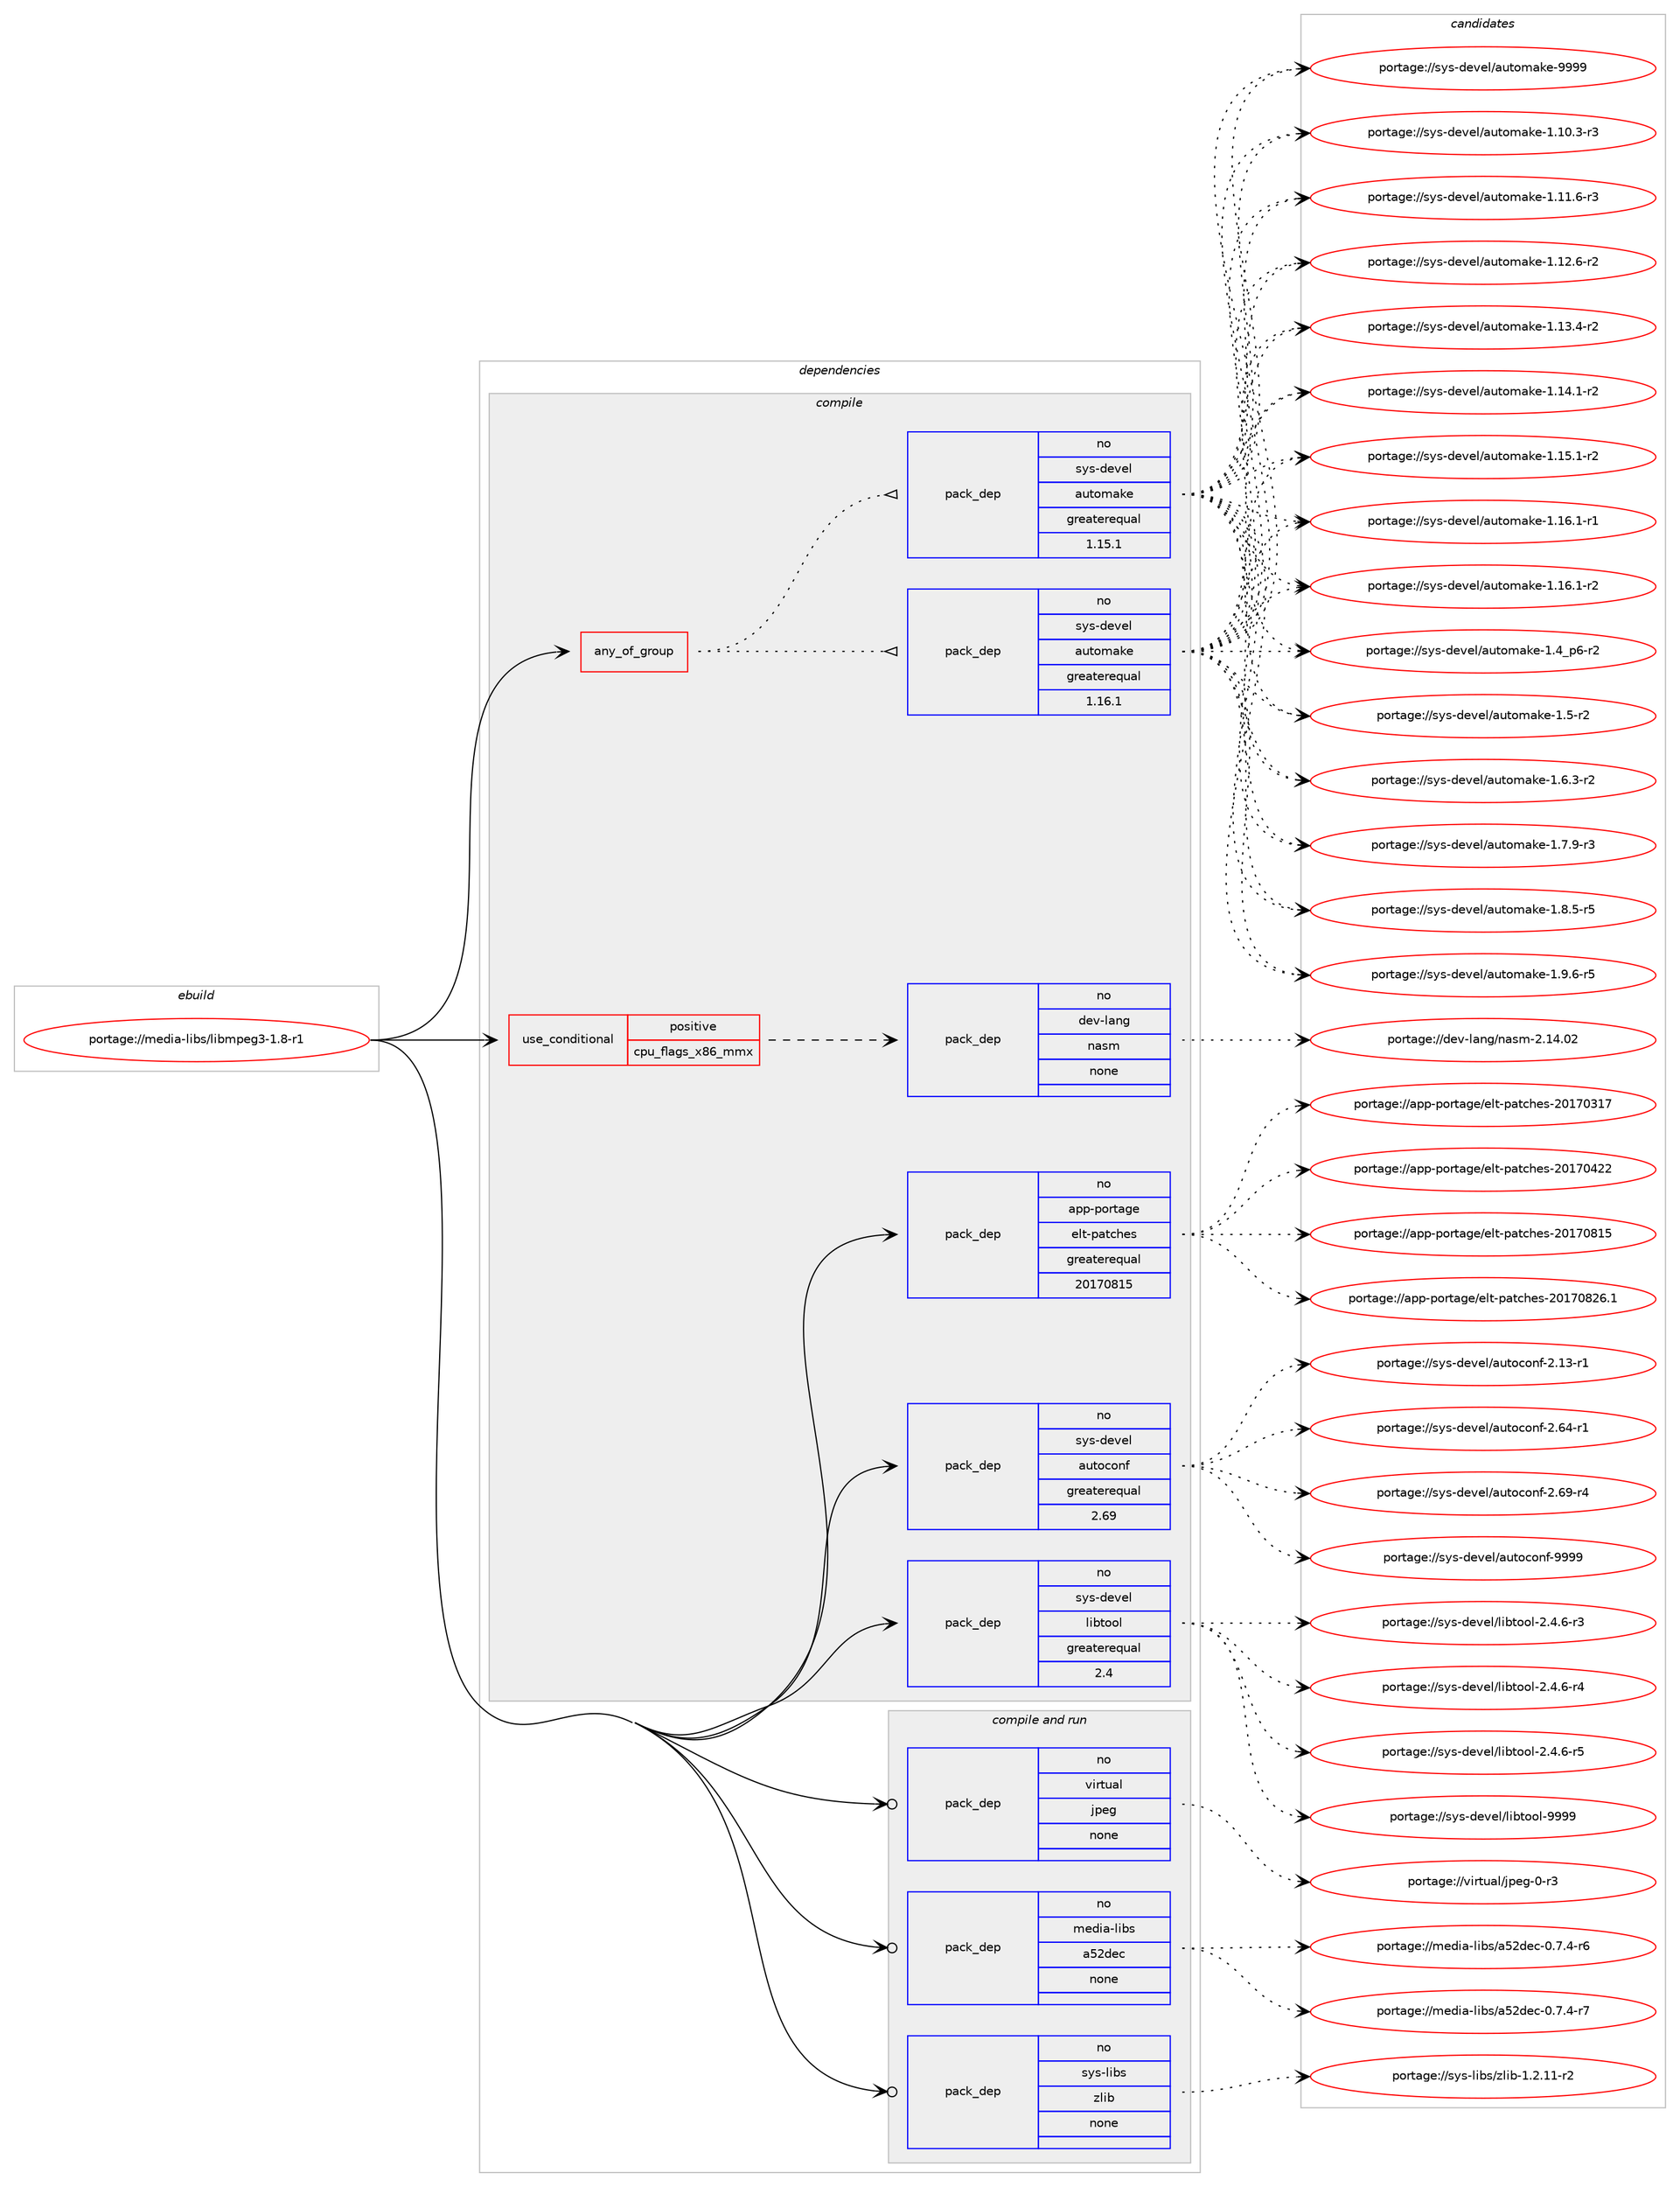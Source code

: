 digraph prolog {

# *************
# Graph options
# *************

newrank=true;
concentrate=true;
compound=true;
graph [rankdir=LR,fontname=Helvetica,fontsize=10,ranksep=1.5];#, ranksep=2.5, nodesep=0.2];
edge  [arrowhead=vee];
node  [fontname=Helvetica,fontsize=10];

# **********
# The ebuild
# **********

subgraph cluster_leftcol {
color=gray;
rank=same;
label=<<i>ebuild</i>>;
id [label="portage://media-libs/libmpeg3-1.8-r1", color=red, width=4, href="../media-libs/libmpeg3-1.8-r1.svg"];
}

# ****************
# The dependencies
# ****************

subgraph cluster_midcol {
color=gray;
label=<<i>dependencies</i>>;
subgraph cluster_compile {
fillcolor="#eeeeee";
style=filled;
label=<<i>compile</i>>;
subgraph any5100 {
dependency320964 [label=<<TABLE BORDER="0" CELLBORDER="1" CELLSPACING="0" CELLPADDING="4"><TR><TD CELLPADDING="10">any_of_group</TD></TR></TABLE>>, shape=none, color=red];subgraph pack235618 {
dependency320965 [label=<<TABLE BORDER="0" CELLBORDER="1" CELLSPACING="0" CELLPADDING="4" WIDTH="220"><TR><TD ROWSPAN="6" CELLPADDING="30">pack_dep</TD></TR><TR><TD WIDTH="110">no</TD></TR><TR><TD>sys-devel</TD></TR><TR><TD>automake</TD></TR><TR><TD>greaterequal</TD></TR><TR><TD>1.16.1</TD></TR></TABLE>>, shape=none, color=blue];
}
dependency320964:e -> dependency320965:w [weight=20,style="dotted",arrowhead="oinv"];
subgraph pack235619 {
dependency320966 [label=<<TABLE BORDER="0" CELLBORDER="1" CELLSPACING="0" CELLPADDING="4" WIDTH="220"><TR><TD ROWSPAN="6" CELLPADDING="30">pack_dep</TD></TR><TR><TD WIDTH="110">no</TD></TR><TR><TD>sys-devel</TD></TR><TR><TD>automake</TD></TR><TR><TD>greaterequal</TD></TR><TR><TD>1.15.1</TD></TR></TABLE>>, shape=none, color=blue];
}
dependency320964:e -> dependency320966:w [weight=20,style="dotted",arrowhead="oinv"];
}
id:e -> dependency320964:w [weight=20,style="solid",arrowhead="vee"];
subgraph cond80118 {
dependency320967 [label=<<TABLE BORDER="0" CELLBORDER="1" CELLSPACING="0" CELLPADDING="4"><TR><TD ROWSPAN="3" CELLPADDING="10">use_conditional</TD></TR><TR><TD>positive</TD></TR><TR><TD>cpu_flags_x86_mmx</TD></TR></TABLE>>, shape=none, color=red];
subgraph pack235620 {
dependency320968 [label=<<TABLE BORDER="0" CELLBORDER="1" CELLSPACING="0" CELLPADDING="4" WIDTH="220"><TR><TD ROWSPAN="6" CELLPADDING="30">pack_dep</TD></TR><TR><TD WIDTH="110">no</TD></TR><TR><TD>dev-lang</TD></TR><TR><TD>nasm</TD></TR><TR><TD>none</TD></TR><TR><TD></TD></TR></TABLE>>, shape=none, color=blue];
}
dependency320967:e -> dependency320968:w [weight=20,style="dashed",arrowhead="vee"];
}
id:e -> dependency320967:w [weight=20,style="solid",arrowhead="vee"];
subgraph pack235621 {
dependency320969 [label=<<TABLE BORDER="0" CELLBORDER="1" CELLSPACING="0" CELLPADDING="4" WIDTH="220"><TR><TD ROWSPAN="6" CELLPADDING="30">pack_dep</TD></TR><TR><TD WIDTH="110">no</TD></TR><TR><TD>app-portage</TD></TR><TR><TD>elt-patches</TD></TR><TR><TD>greaterequal</TD></TR><TR><TD>20170815</TD></TR></TABLE>>, shape=none, color=blue];
}
id:e -> dependency320969:w [weight=20,style="solid",arrowhead="vee"];
subgraph pack235622 {
dependency320970 [label=<<TABLE BORDER="0" CELLBORDER="1" CELLSPACING="0" CELLPADDING="4" WIDTH="220"><TR><TD ROWSPAN="6" CELLPADDING="30">pack_dep</TD></TR><TR><TD WIDTH="110">no</TD></TR><TR><TD>sys-devel</TD></TR><TR><TD>autoconf</TD></TR><TR><TD>greaterequal</TD></TR><TR><TD>2.69</TD></TR></TABLE>>, shape=none, color=blue];
}
id:e -> dependency320970:w [weight=20,style="solid",arrowhead="vee"];
subgraph pack235623 {
dependency320971 [label=<<TABLE BORDER="0" CELLBORDER="1" CELLSPACING="0" CELLPADDING="4" WIDTH="220"><TR><TD ROWSPAN="6" CELLPADDING="30">pack_dep</TD></TR><TR><TD WIDTH="110">no</TD></TR><TR><TD>sys-devel</TD></TR><TR><TD>libtool</TD></TR><TR><TD>greaterequal</TD></TR><TR><TD>2.4</TD></TR></TABLE>>, shape=none, color=blue];
}
id:e -> dependency320971:w [weight=20,style="solid",arrowhead="vee"];
}
subgraph cluster_compileandrun {
fillcolor="#eeeeee";
style=filled;
label=<<i>compile and run</i>>;
subgraph pack235624 {
dependency320972 [label=<<TABLE BORDER="0" CELLBORDER="1" CELLSPACING="0" CELLPADDING="4" WIDTH="220"><TR><TD ROWSPAN="6" CELLPADDING="30">pack_dep</TD></TR><TR><TD WIDTH="110">no</TD></TR><TR><TD>media-libs</TD></TR><TR><TD>a52dec</TD></TR><TR><TD>none</TD></TR><TR><TD></TD></TR></TABLE>>, shape=none, color=blue];
}
id:e -> dependency320972:w [weight=20,style="solid",arrowhead="odotvee"];
subgraph pack235625 {
dependency320973 [label=<<TABLE BORDER="0" CELLBORDER="1" CELLSPACING="0" CELLPADDING="4" WIDTH="220"><TR><TD ROWSPAN="6" CELLPADDING="30">pack_dep</TD></TR><TR><TD WIDTH="110">no</TD></TR><TR><TD>sys-libs</TD></TR><TR><TD>zlib</TD></TR><TR><TD>none</TD></TR><TR><TD></TD></TR></TABLE>>, shape=none, color=blue];
}
id:e -> dependency320973:w [weight=20,style="solid",arrowhead="odotvee"];
subgraph pack235626 {
dependency320974 [label=<<TABLE BORDER="0" CELLBORDER="1" CELLSPACING="0" CELLPADDING="4" WIDTH="220"><TR><TD ROWSPAN="6" CELLPADDING="30">pack_dep</TD></TR><TR><TD WIDTH="110">no</TD></TR><TR><TD>virtual</TD></TR><TR><TD>jpeg</TD></TR><TR><TD>none</TD></TR><TR><TD></TD></TR></TABLE>>, shape=none, color=blue];
}
id:e -> dependency320974:w [weight=20,style="solid",arrowhead="odotvee"];
}
subgraph cluster_run {
fillcolor="#eeeeee";
style=filled;
label=<<i>run</i>>;
}
}

# **************
# The candidates
# **************

subgraph cluster_choices {
rank=same;
color=gray;
label=<<i>candidates</i>>;

subgraph choice235618 {
color=black;
nodesep=1;
choiceportage11512111545100101118101108479711711611110997107101454946494846514511451 [label="portage://sys-devel/automake-1.10.3-r3", color=red, width=4,href="../sys-devel/automake-1.10.3-r3.svg"];
choiceportage11512111545100101118101108479711711611110997107101454946494946544511451 [label="portage://sys-devel/automake-1.11.6-r3", color=red, width=4,href="../sys-devel/automake-1.11.6-r3.svg"];
choiceportage11512111545100101118101108479711711611110997107101454946495046544511450 [label="portage://sys-devel/automake-1.12.6-r2", color=red, width=4,href="../sys-devel/automake-1.12.6-r2.svg"];
choiceportage11512111545100101118101108479711711611110997107101454946495146524511450 [label="portage://sys-devel/automake-1.13.4-r2", color=red, width=4,href="../sys-devel/automake-1.13.4-r2.svg"];
choiceportage11512111545100101118101108479711711611110997107101454946495246494511450 [label="portage://sys-devel/automake-1.14.1-r2", color=red, width=4,href="../sys-devel/automake-1.14.1-r2.svg"];
choiceportage11512111545100101118101108479711711611110997107101454946495346494511450 [label="portage://sys-devel/automake-1.15.1-r2", color=red, width=4,href="../sys-devel/automake-1.15.1-r2.svg"];
choiceportage11512111545100101118101108479711711611110997107101454946495446494511449 [label="portage://sys-devel/automake-1.16.1-r1", color=red, width=4,href="../sys-devel/automake-1.16.1-r1.svg"];
choiceportage11512111545100101118101108479711711611110997107101454946495446494511450 [label="portage://sys-devel/automake-1.16.1-r2", color=red, width=4,href="../sys-devel/automake-1.16.1-r2.svg"];
choiceportage115121115451001011181011084797117116111109971071014549465295112544511450 [label="portage://sys-devel/automake-1.4_p6-r2", color=red, width=4,href="../sys-devel/automake-1.4_p6-r2.svg"];
choiceportage11512111545100101118101108479711711611110997107101454946534511450 [label="portage://sys-devel/automake-1.5-r2", color=red, width=4,href="../sys-devel/automake-1.5-r2.svg"];
choiceportage115121115451001011181011084797117116111109971071014549465446514511450 [label="portage://sys-devel/automake-1.6.3-r2", color=red, width=4,href="../sys-devel/automake-1.6.3-r2.svg"];
choiceportage115121115451001011181011084797117116111109971071014549465546574511451 [label="portage://sys-devel/automake-1.7.9-r3", color=red, width=4,href="../sys-devel/automake-1.7.9-r3.svg"];
choiceportage115121115451001011181011084797117116111109971071014549465646534511453 [label="portage://sys-devel/automake-1.8.5-r5", color=red, width=4,href="../sys-devel/automake-1.8.5-r5.svg"];
choiceportage115121115451001011181011084797117116111109971071014549465746544511453 [label="portage://sys-devel/automake-1.9.6-r5", color=red, width=4,href="../sys-devel/automake-1.9.6-r5.svg"];
choiceportage115121115451001011181011084797117116111109971071014557575757 [label="portage://sys-devel/automake-9999", color=red, width=4,href="../sys-devel/automake-9999.svg"];
dependency320965:e -> choiceportage11512111545100101118101108479711711611110997107101454946494846514511451:w [style=dotted,weight="100"];
dependency320965:e -> choiceportage11512111545100101118101108479711711611110997107101454946494946544511451:w [style=dotted,weight="100"];
dependency320965:e -> choiceportage11512111545100101118101108479711711611110997107101454946495046544511450:w [style=dotted,weight="100"];
dependency320965:e -> choiceportage11512111545100101118101108479711711611110997107101454946495146524511450:w [style=dotted,weight="100"];
dependency320965:e -> choiceportage11512111545100101118101108479711711611110997107101454946495246494511450:w [style=dotted,weight="100"];
dependency320965:e -> choiceportage11512111545100101118101108479711711611110997107101454946495346494511450:w [style=dotted,weight="100"];
dependency320965:e -> choiceportage11512111545100101118101108479711711611110997107101454946495446494511449:w [style=dotted,weight="100"];
dependency320965:e -> choiceportage11512111545100101118101108479711711611110997107101454946495446494511450:w [style=dotted,weight="100"];
dependency320965:e -> choiceportage115121115451001011181011084797117116111109971071014549465295112544511450:w [style=dotted,weight="100"];
dependency320965:e -> choiceportage11512111545100101118101108479711711611110997107101454946534511450:w [style=dotted,weight="100"];
dependency320965:e -> choiceportage115121115451001011181011084797117116111109971071014549465446514511450:w [style=dotted,weight="100"];
dependency320965:e -> choiceportage115121115451001011181011084797117116111109971071014549465546574511451:w [style=dotted,weight="100"];
dependency320965:e -> choiceportage115121115451001011181011084797117116111109971071014549465646534511453:w [style=dotted,weight="100"];
dependency320965:e -> choiceportage115121115451001011181011084797117116111109971071014549465746544511453:w [style=dotted,weight="100"];
dependency320965:e -> choiceportage115121115451001011181011084797117116111109971071014557575757:w [style=dotted,weight="100"];
}
subgraph choice235619 {
color=black;
nodesep=1;
choiceportage11512111545100101118101108479711711611110997107101454946494846514511451 [label="portage://sys-devel/automake-1.10.3-r3", color=red, width=4,href="../sys-devel/automake-1.10.3-r3.svg"];
choiceportage11512111545100101118101108479711711611110997107101454946494946544511451 [label="portage://sys-devel/automake-1.11.6-r3", color=red, width=4,href="../sys-devel/automake-1.11.6-r3.svg"];
choiceportage11512111545100101118101108479711711611110997107101454946495046544511450 [label="portage://sys-devel/automake-1.12.6-r2", color=red, width=4,href="../sys-devel/automake-1.12.6-r2.svg"];
choiceportage11512111545100101118101108479711711611110997107101454946495146524511450 [label="portage://sys-devel/automake-1.13.4-r2", color=red, width=4,href="../sys-devel/automake-1.13.4-r2.svg"];
choiceportage11512111545100101118101108479711711611110997107101454946495246494511450 [label="portage://sys-devel/automake-1.14.1-r2", color=red, width=4,href="../sys-devel/automake-1.14.1-r2.svg"];
choiceportage11512111545100101118101108479711711611110997107101454946495346494511450 [label="portage://sys-devel/automake-1.15.1-r2", color=red, width=4,href="../sys-devel/automake-1.15.1-r2.svg"];
choiceportage11512111545100101118101108479711711611110997107101454946495446494511449 [label="portage://sys-devel/automake-1.16.1-r1", color=red, width=4,href="../sys-devel/automake-1.16.1-r1.svg"];
choiceportage11512111545100101118101108479711711611110997107101454946495446494511450 [label="portage://sys-devel/automake-1.16.1-r2", color=red, width=4,href="../sys-devel/automake-1.16.1-r2.svg"];
choiceportage115121115451001011181011084797117116111109971071014549465295112544511450 [label="portage://sys-devel/automake-1.4_p6-r2", color=red, width=4,href="../sys-devel/automake-1.4_p6-r2.svg"];
choiceportage11512111545100101118101108479711711611110997107101454946534511450 [label="portage://sys-devel/automake-1.5-r2", color=red, width=4,href="../sys-devel/automake-1.5-r2.svg"];
choiceportage115121115451001011181011084797117116111109971071014549465446514511450 [label="portage://sys-devel/automake-1.6.3-r2", color=red, width=4,href="../sys-devel/automake-1.6.3-r2.svg"];
choiceportage115121115451001011181011084797117116111109971071014549465546574511451 [label="portage://sys-devel/automake-1.7.9-r3", color=red, width=4,href="../sys-devel/automake-1.7.9-r3.svg"];
choiceportage115121115451001011181011084797117116111109971071014549465646534511453 [label="portage://sys-devel/automake-1.8.5-r5", color=red, width=4,href="../sys-devel/automake-1.8.5-r5.svg"];
choiceportage115121115451001011181011084797117116111109971071014549465746544511453 [label="portage://sys-devel/automake-1.9.6-r5", color=red, width=4,href="../sys-devel/automake-1.9.6-r5.svg"];
choiceportage115121115451001011181011084797117116111109971071014557575757 [label="portage://sys-devel/automake-9999", color=red, width=4,href="../sys-devel/automake-9999.svg"];
dependency320966:e -> choiceportage11512111545100101118101108479711711611110997107101454946494846514511451:w [style=dotted,weight="100"];
dependency320966:e -> choiceportage11512111545100101118101108479711711611110997107101454946494946544511451:w [style=dotted,weight="100"];
dependency320966:e -> choiceportage11512111545100101118101108479711711611110997107101454946495046544511450:w [style=dotted,weight="100"];
dependency320966:e -> choiceportage11512111545100101118101108479711711611110997107101454946495146524511450:w [style=dotted,weight="100"];
dependency320966:e -> choiceportage11512111545100101118101108479711711611110997107101454946495246494511450:w [style=dotted,weight="100"];
dependency320966:e -> choiceportage11512111545100101118101108479711711611110997107101454946495346494511450:w [style=dotted,weight="100"];
dependency320966:e -> choiceportage11512111545100101118101108479711711611110997107101454946495446494511449:w [style=dotted,weight="100"];
dependency320966:e -> choiceportage11512111545100101118101108479711711611110997107101454946495446494511450:w [style=dotted,weight="100"];
dependency320966:e -> choiceportage115121115451001011181011084797117116111109971071014549465295112544511450:w [style=dotted,weight="100"];
dependency320966:e -> choiceportage11512111545100101118101108479711711611110997107101454946534511450:w [style=dotted,weight="100"];
dependency320966:e -> choiceportage115121115451001011181011084797117116111109971071014549465446514511450:w [style=dotted,weight="100"];
dependency320966:e -> choiceportage115121115451001011181011084797117116111109971071014549465546574511451:w [style=dotted,weight="100"];
dependency320966:e -> choiceportage115121115451001011181011084797117116111109971071014549465646534511453:w [style=dotted,weight="100"];
dependency320966:e -> choiceportage115121115451001011181011084797117116111109971071014549465746544511453:w [style=dotted,weight="100"];
dependency320966:e -> choiceportage115121115451001011181011084797117116111109971071014557575757:w [style=dotted,weight="100"];
}
subgraph choice235620 {
color=black;
nodesep=1;
choiceportage100101118451089711010347110971151094550464952464850 [label="portage://dev-lang/nasm-2.14.02", color=red, width=4,href="../dev-lang/nasm-2.14.02.svg"];
dependency320968:e -> choiceportage100101118451089711010347110971151094550464952464850:w [style=dotted,weight="100"];
}
subgraph choice235621 {
color=black;
nodesep=1;
choiceportage97112112451121111141169710310147101108116451129711699104101115455048495548514955 [label="portage://app-portage/elt-patches-20170317", color=red, width=4,href="../app-portage/elt-patches-20170317.svg"];
choiceportage97112112451121111141169710310147101108116451129711699104101115455048495548525050 [label="portage://app-portage/elt-patches-20170422", color=red, width=4,href="../app-portage/elt-patches-20170422.svg"];
choiceportage97112112451121111141169710310147101108116451129711699104101115455048495548564953 [label="portage://app-portage/elt-patches-20170815", color=red, width=4,href="../app-portage/elt-patches-20170815.svg"];
choiceportage971121124511211111411697103101471011081164511297116991041011154550484955485650544649 [label="portage://app-portage/elt-patches-20170826.1", color=red, width=4,href="../app-portage/elt-patches-20170826.1.svg"];
dependency320969:e -> choiceportage97112112451121111141169710310147101108116451129711699104101115455048495548514955:w [style=dotted,weight="100"];
dependency320969:e -> choiceportage97112112451121111141169710310147101108116451129711699104101115455048495548525050:w [style=dotted,weight="100"];
dependency320969:e -> choiceportage97112112451121111141169710310147101108116451129711699104101115455048495548564953:w [style=dotted,weight="100"];
dependency320969:e -> choiceportage971121124511211111411697103101471011081164511297116991041011154550484955485650544649:w [style=dotted,weight="100"];
}
subgraph choice235622 {
color=black;
nodesep=1;
choiceportage1151211154510010111810110847971171161119911111010245504649514511449 [label="portage://sys-devel/autoconf-2.13-r1", color=red, width=4,href="../sys-devel/autoconf-2.13-r1.svg"];
choiceportage1151211154510010111810110847971171161119911111010245504654524511449 [label="portage://sys-devel/autoconf-2.64-r1", color=red, width=4,href="../sys-devel/autoconf-2.64-r1.svg"];
choiceportage1151211154510010111810110847971171161119911111010245504654574511452 [label="portage://sys-devel/autoconf-2.69-r4", color=red, width=4,href="../sys-devel/autoconf-2.69-r4.svg"];
choiceportage115121115451001011181011084797117116111991111101024557575757 [label="portage://sys-devel/autoconf-9999", color=red, width=4,href="../sys-devel/autoconf-9999.svg"];
dependency320970:e -> choiceportage1151211154510010111810110847971171161119911111010245504649514511449:w [style=dotted,weight="100"];
dependency320970:e -> choiceportage1151211154510010111810110847971171161119911111010245504654524511449:w [style=dotted,weight="100"];
dependency320970:e -> choiceportage1151211154510010111810110847971171161119911111010245504654574511452:w [style=dotted,weight="100"];
dependency320970:e -> choiceportage115121115451001011181011084797117116111991111101024557575757:w [style=dotted,weight="100"];
}
subgraph choice235623 {
color=black;
nodesep=1;
choiceportage1151211154510010111810110847108105981161111111084550465246544511451 [label="portage://sys-devel/libtool-2.4.6-r3", color=red, width=4,href="../sys-devel/libtool-2.4.6-r3.svg"];
choiceportage1151211154510010111810110847108105981161111111084550465246544511452 [label="portage://sys-devel/libtool-2.4.6-r4", color=red, width=4,href="../sys-devel/libtool-2.4.6-r4.svg"];
choiceportage1151211154510010111810110847108105981161111111084550465246544511453 [label="portage://sys-devel/libtool-2.4.6-r5", color=red, width=4,href="../sys-devel/libtool-2.4.6-r5.svg"];
choiceportage1151211154510010111810110847108105981161111111084557575757 [label="portage://sys-devel/libtool-9999", color=red, width=4,href="../sys-devel/libtool-9999.svg"];
dependency320971:e -> choiceportage1151211154510010111810110847108105981161111111084550465246544511451:w [style=dotted,weight="100"];
dependency320971:e -> choiceportage1151211154510010111810110847108105981161111111084550465246544511452:w [style=dotted,weight="100"];
dependency320971:e -> choiceportage1151211154510010111810110847108105981161111111084550465246544511453:w [style=dotted,weight="100"];
dependency320971:e -> choiceportage1151211154510010111810110847108105981161111111084557575757:w [style=dotted,weight="100"];
}
subgraph choice235624 {
color=black;
nodesep=1;
choiceportage10910110010597451081059811547975350100101994548465546524511454 [label="portage://media-libs/a52dec-0.7.4-r6", color=red, width=4,href="../media-libs/a52dec-0.7.4-r6.svg"];
choiceportage10910110010597451081059811547975350100101994548465546524511455 [label="portage://media-libs/a52dec-0.7.4-r7", color=red, width=4,href="../media-libs/a52dec-0.7.4-r7.svg"];
dependency320972:e -> choiceportage10910110010597451081059811547975350100101994548465546524511454:w [style=dotted,weight="100"];
dependency320972:e -> choiceportage10910110010597451081059811547975350100101994548465546524511455:w [style=dotted,weight="100"];
}
subgraph choice235625 {
color=black;
nodesep=1;
choiceportage11512111545108105981154712210810598454946504649494511450 [label="portage://sys-libs/zlib-1.2.11-r2", color=red, width=4,href="../sys-libs/zlib-1.2.11-r2.svg"];
dependency320973:e -> choiceportage11512111545108105981154712210810598454946504649494511450:w [style=dotted,weight="100"];
}
subgraph choice235626 {
color=black;
nodesep=1;
choiceportage118105114116117971084710611210110345484511451 [label="portage://virtual/jpeg-0-r3", color=red, width=4,href="../virtual/jpeg-0-r3.svg"];
dependency320974:e -> choiceportage118105114116117971084710611210110345484511451:w [style=dotted,weight="100"];
}
}

}
